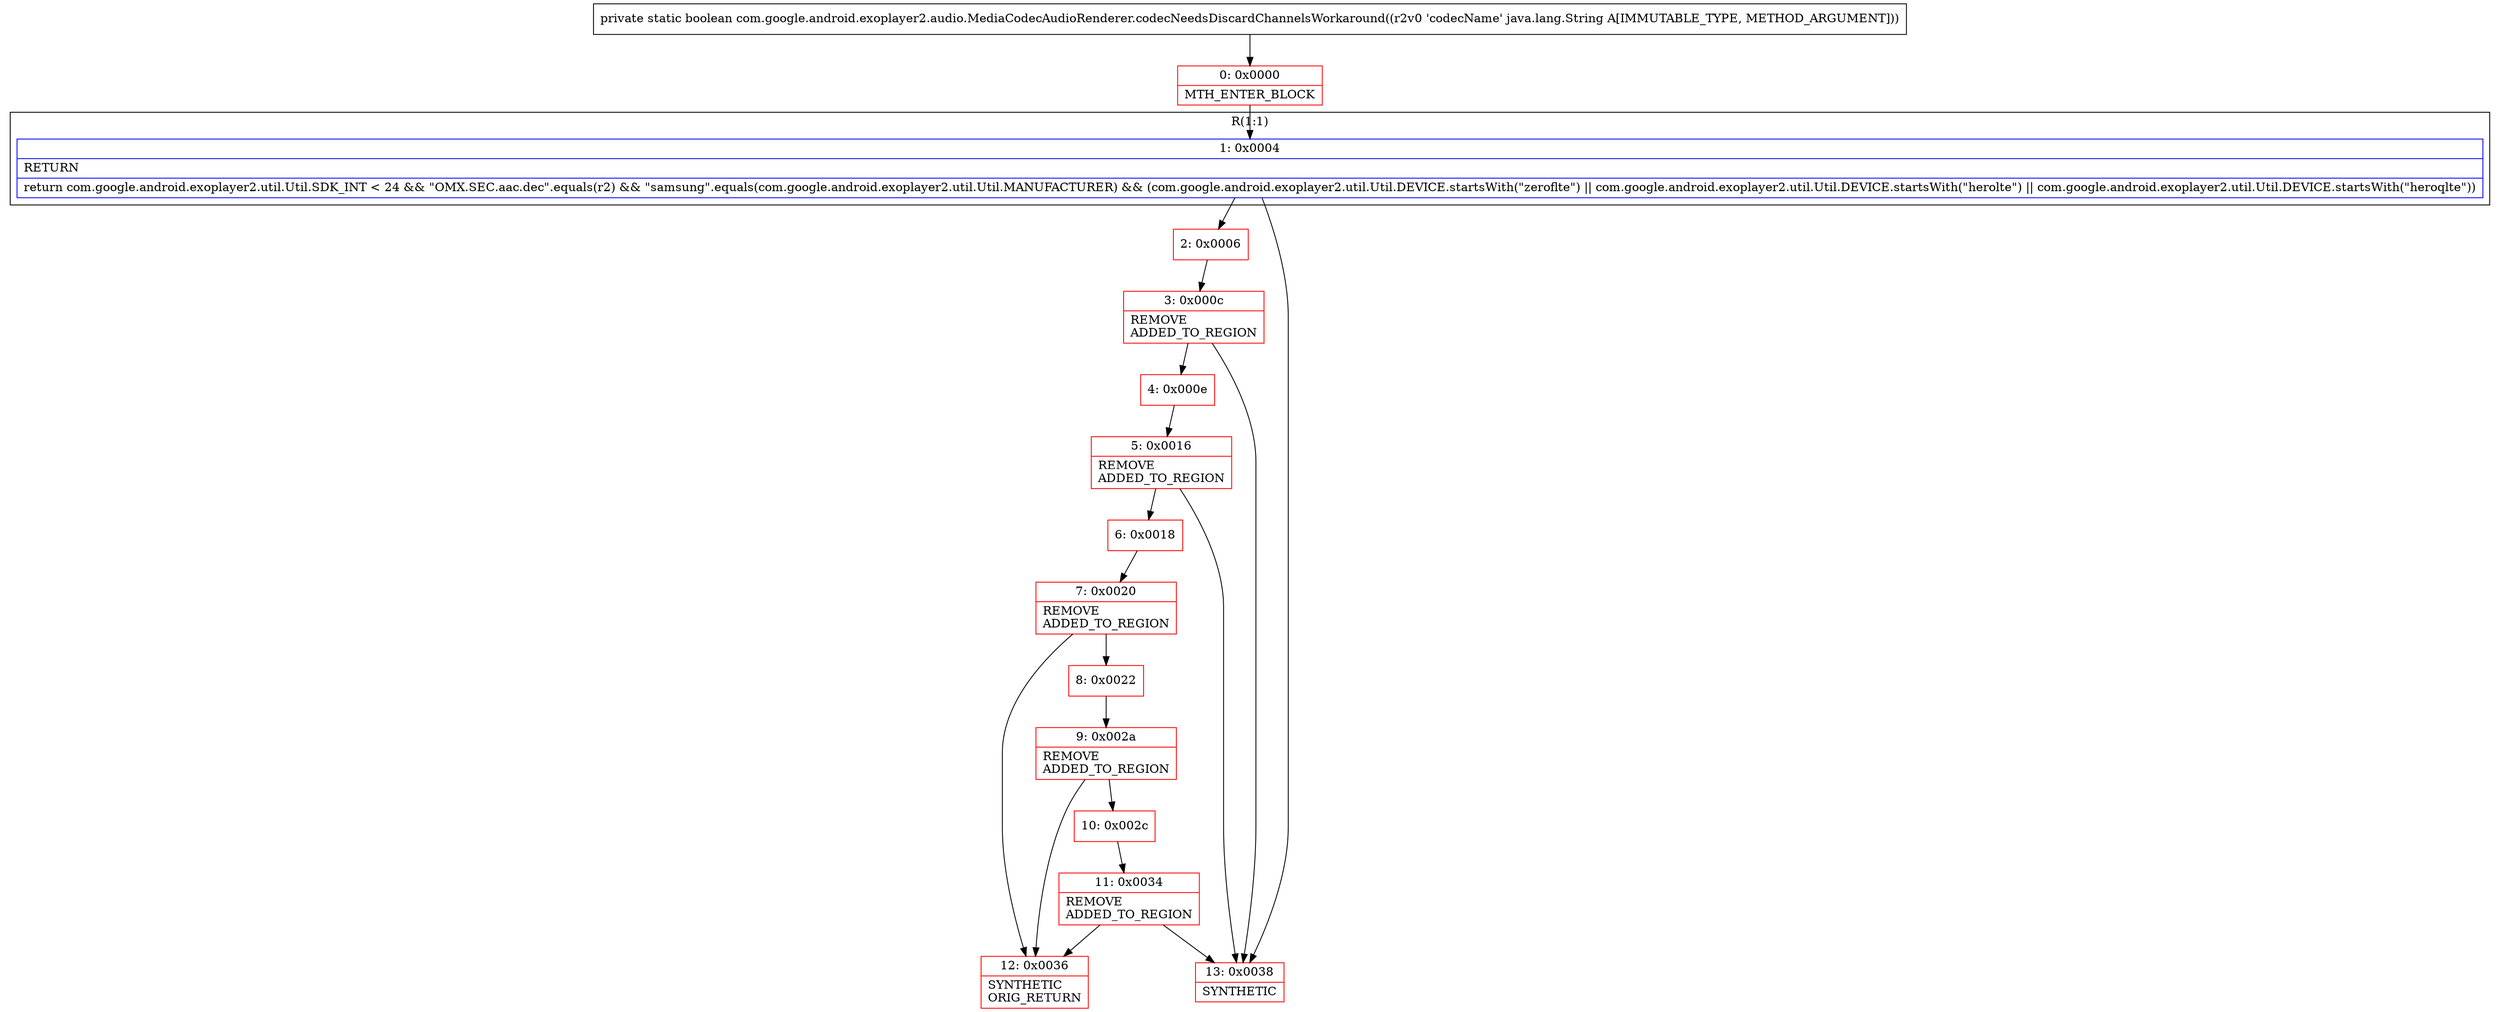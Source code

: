 digraph "CFG forcom.google.android.exoplayer2.audio.MediaCodecAudioRenderer.codecNeedsDiscardChannelsWorkaround(Ljava\/lang\/String;)Z" {
subgraph cluster_Region_1355224344 {
label = "R(1:1)";
node [shape=record,color=blue];
Node_1 [shape=record,label="{1\:\ 0x0004|RETURN\l|return com.google.android.exoplayer2.util.Util.SDK_INT \< 24 && \"OMX.SEC.aac.dec\".equals(r2) && \"samsung\".equals(com.google.android.exoplayer2.util.Util.MANUFACTURER) && (com.google.android.exoplayer2.util.Util.DEVICE.startsWith(\"zeroflte\") \|\| com.google.android.exoplayer2.util.Util.DEVICE.startsWith(\"herolte\") \|\| com.google.android.exoplayer2.util.Util.DEVICE.startsWith(\"heroqlte\"))\l}"];
}
Node_0 [shape=record,color=red,label="{0\:\ 0x0000|MTH_ENTER_BLOCK\l}"];
Node_2 [shape=record,color=red,label="{2\:\ 0x0006}"];
Node_3 [shape=record,color=red,label="{3\:\ 0x000c|REMOVE\lADDED_TO_REGION\l}"];
Node_4 [shape=record,color=red,label="{4\:\ 0x000e}"];
Node_5 [shape=record,color=red,label="{5\:\ 0x0016|REMOVE\lADDED_TO_REGION\l}"];
Node_6 [shape=record,color=red,label="{6\:\ 0x0018}"];
Node_7 [shape=record,color=red,label="{7\:\ 0x0020|REMOVE\lADDED_TO_REGION\l}"];
Node_8 [shape=record,color=red,label="{8\:\ 0x0022}"];
Node_9 [shape=record,color=red,label="{9\:\ 0x002a|REMOVE\lADDED_TO_REGION\l}"];
Node_10 [shape=record,color=red,label="{10\:\ 0x002c}"];
Node_11 [shape=record,color=red,label="{11\:\ 0x0034|REMOVE\lADDED_TO_REGION\l}"];
Node_12 [shape=record,color=red,label="{12\:\ 0x0036|SYNTHETIC\lORIG_RETURN\l}"];
Node_13 [shape=record,color=red,label="{13\:\ 0x0038|SYNTHETIC\l}"];
MethodNode[shape=record,label="{private static boolean com.google.android.exoplayer2.audio.MediaCodecAudioRenderer.codecNeedsDiscardChannelsWorkaround((r2v0 'codecName' java.lang.String A[IMMUTABLE_TYPE, METHOD_ARGUMENT])) }"];
MethodNode -> Node_0;
Node_1 -> Node_2;
Node_1 -> Node_13;
Node_0 -> Node_1;
Node_2 -> Node_3;
Node_3 -> Node_4;
Node_3 -> Node_13;
Node_4 -> Node_5;
Node_5 -> Node_6;
Node_5 -> Node_13;
Node_6 -> Node_7;
Node_7 -> Node_8;
Node_7 -> Node_12;
Node_8 -> Node_9;
Node_9 -> Node_10;
Node_9 -> Node_12;
Node_10 -> Node_11;
Node_11 -> Node_12;
Node_11 -> Node_13;
}

